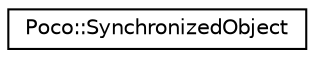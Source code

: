 digraph "Graphical Class Hierarchy"
{
 // LATEX_PDF_SIZE
  edge [fontname="Helvetica",fontsize="10",labelfontname="Helvetica",labelfontsize="10"];
  node [fontname="Helvetica",fontsize="10",shape=record];
  rankdir="LR";
  Node0 [label="Poco::SynchronizedObject",height=0.2,width=0.4,color="black", fillcolor="white", style="filled",URL="$classPoco_1_1SynchronizedObject.html",tooltip=" "];
}
